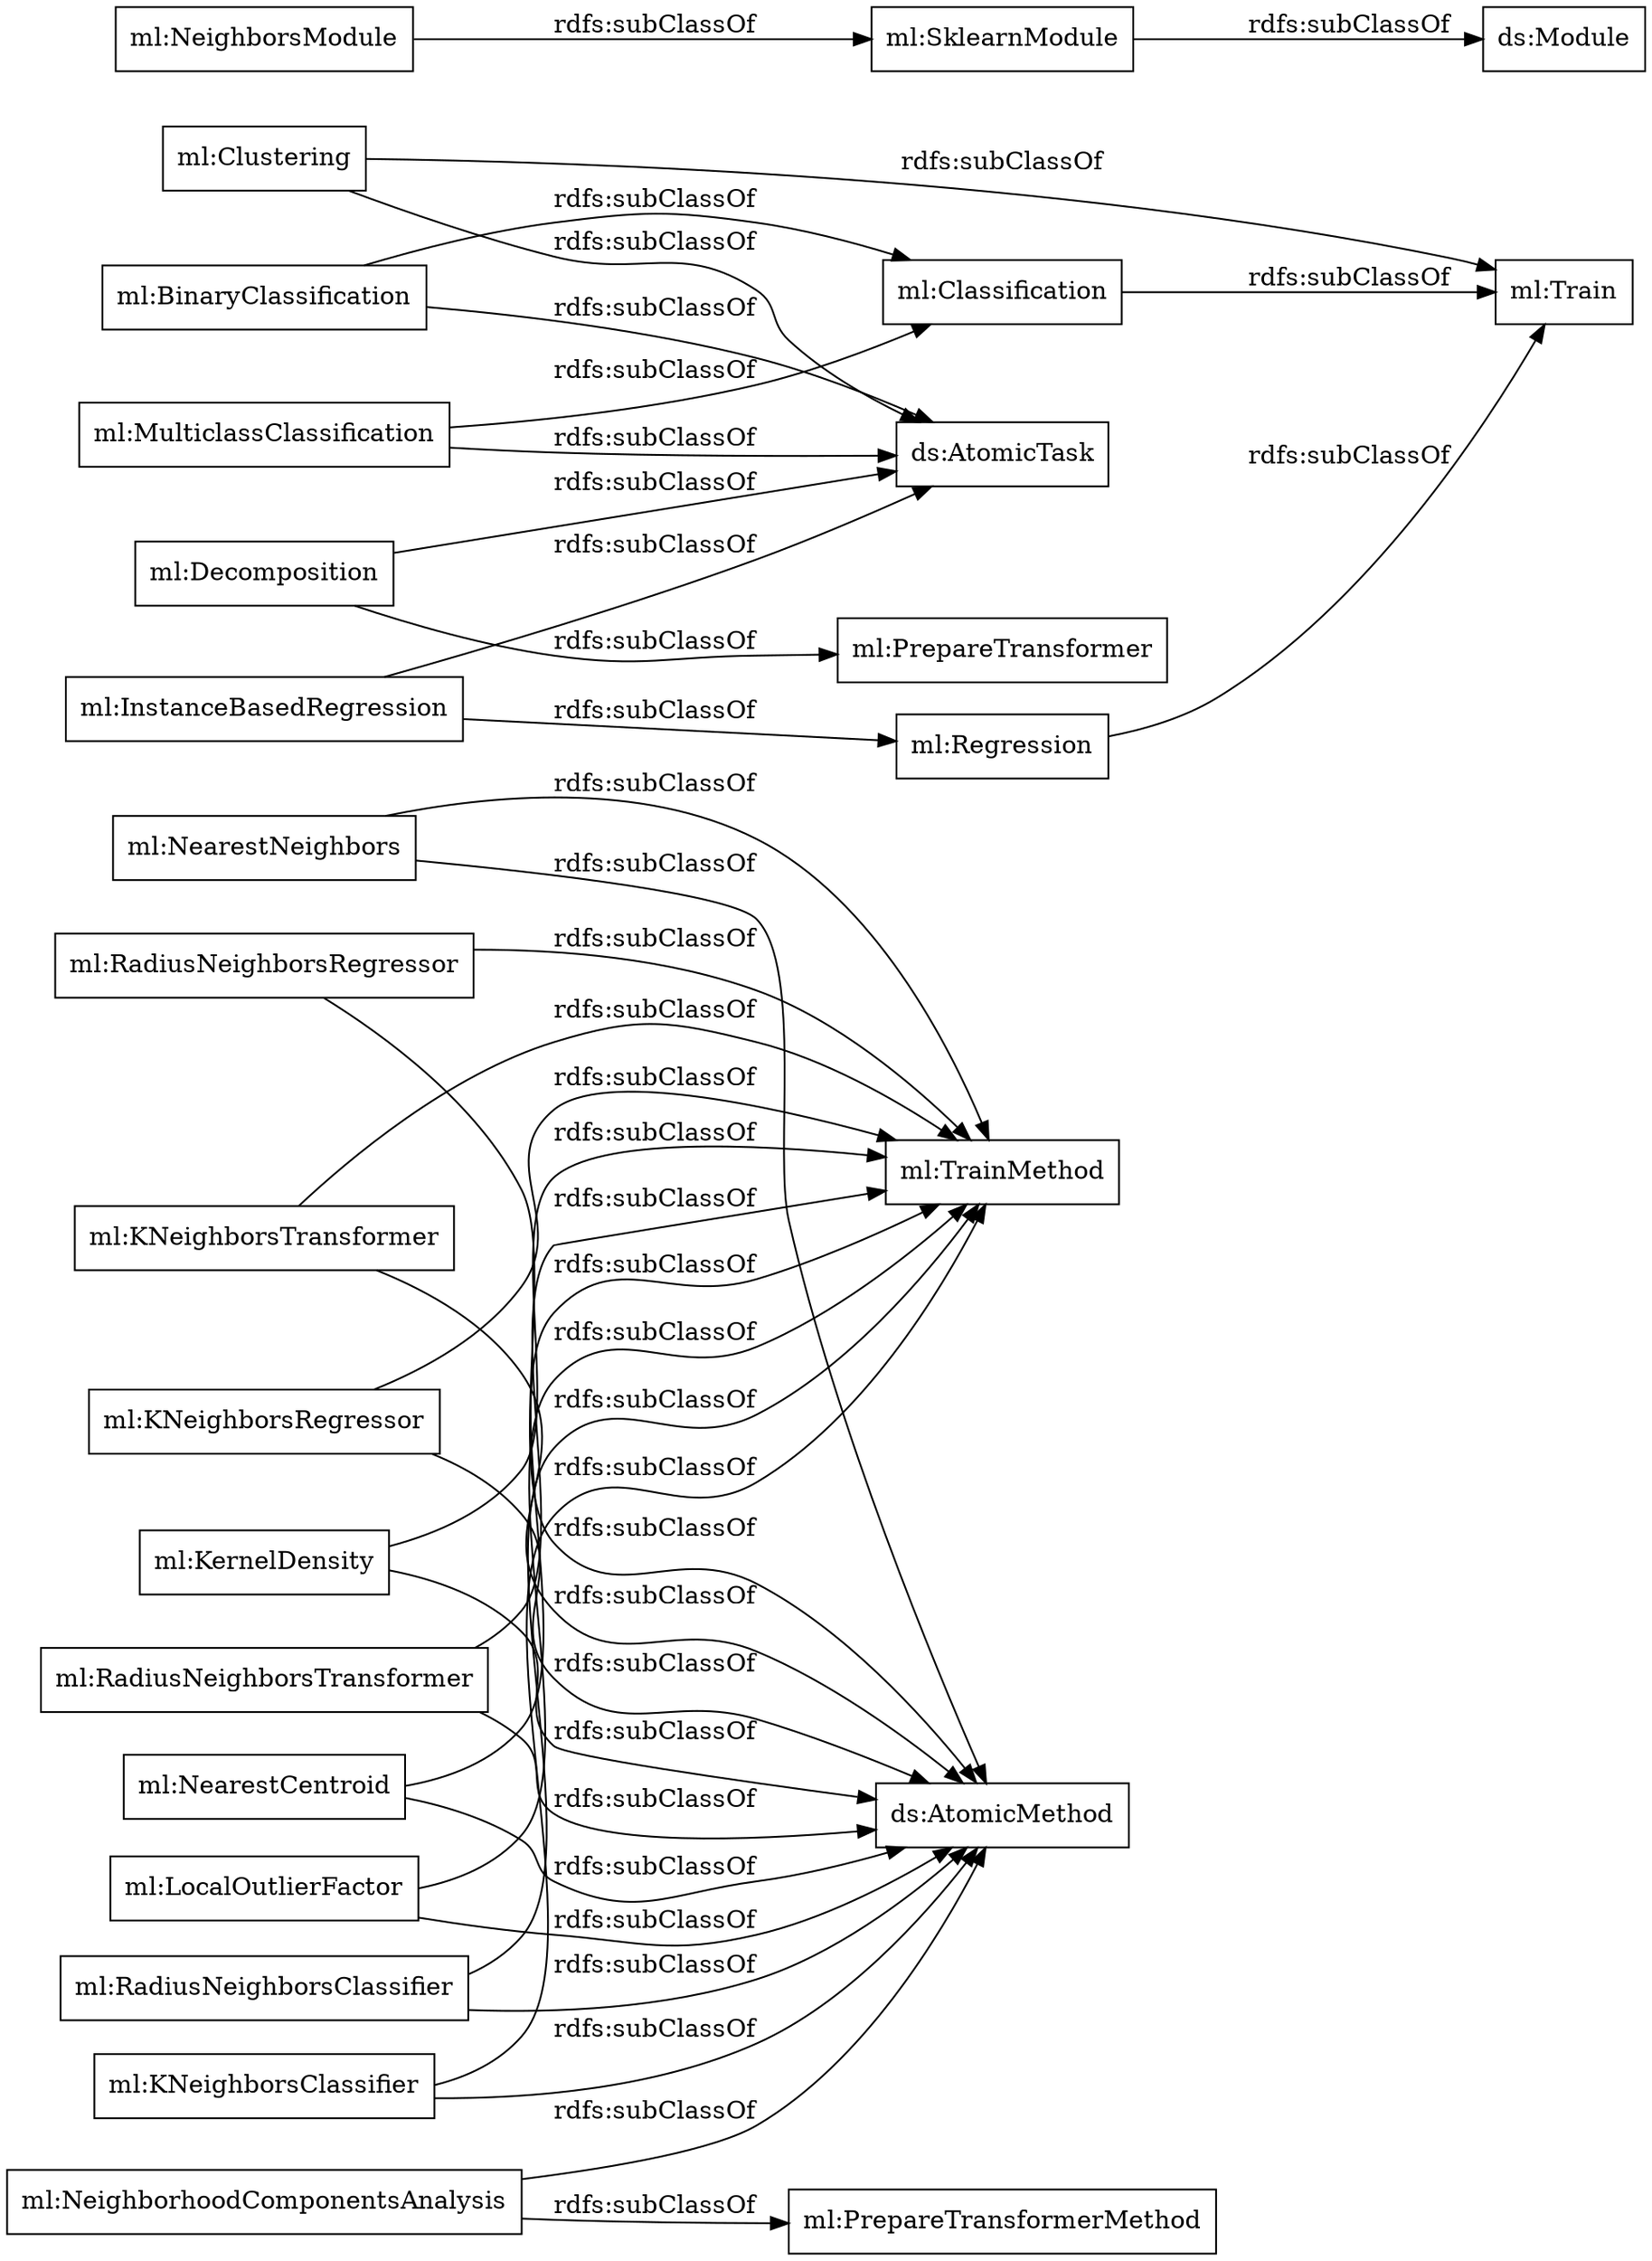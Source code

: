 digraph ar2dtool_diagram { 
rankdir=LR;
size="1000"
node [shape = rectangle, color="black"]; "ml:KernelDensity" "ml:LocalOutlierFactor" "ml:NeighborhoodComponentsAnalysis" "ml:Clustering" "ml:BinaryClassification" "ml:PrepareTransformer" "ml:Classification" "ml:RadiusNeighborsClassifier" "ml:KNeighborsClassifier" "ml:MulticlassClassification" "ml:KNeighborsRegressor" "ml:RadiusNeighborsRegressor" "ml:NearestNeighbors" "ml:Train" "ml:KNeighborsTransformer" "ml:NearestCentroid" "ml:Decomposition" "ml:SklearnModule" "ml:RadiusNeighborsTransformer" "ml:NeighborsModule" "ml:InstanceBasedRegression" "ml:Regression" ; /*classes style*/
	"ml:RadiusNeighborsTransformer" -> "ml:TrainMethod" [ label = "rdfs:subClassOf" ];
	"ml:RadiusNeighborsTransformer" -> "ds:AtomicMethod" [ label = "rdfs:subClassOf" ];
	"ml:NearestCentroid" -> "ml:TrainMethod" [ label = "rdfs:subClassOf" ];
	"ml:NearestCentroid" -> "ds:AtomicMethod" [ label = "rdfs:subClassOf" ];
	"ml:Clustering" -> "ml:Train" [ label = "rdfs:subClassOf" ];
	"ml:Clustering" -> "ds:AtomicTask" [ label = "rdfs:subClassOf" ];
	"ml:BinaryClassification" -> "ml:Classification" [ label = "rdfs:subClassOf" ];
	"ml:BinaryClassification" -> "ds:AtomicTask" [ label = "rdfs:subClassOf" ];
	"ml:Decomposition" -> "ml:PrepareTransformer" [ label = "rdfs:subClassOf" ];
	"ml:Decomposition" -> "ds:AtomicTask" [ label = "rdfs:subClassOf" ];
	"ml:NeighborsModule" -> "ml:SklearnModule" [ label = "rdfs:subClassOf" ];
	"ml:MulticlassClassification" -> "ml:Classification" [ label = "rdfs:subClassOf" ];
	"ml:MulticlassClassification" -> "ds:AtomicTask" [ label = "rdfs:subClassOf" ];
	"ml:KNeighborsTransformer" -> "ml:TrainMethod" [ label = "rdfs:subClassOf" ];
	"ml:KNeighborsTransformer" -> "ds:AtomicMethod" [ label = "rdfs:subClassOf" ];
	"ml:NearestNeighbors" -> "ml:TrainMethod" [ label = "rdfs:subClassOf" ];
	"ml:NearestNeighbors" -> "ds:AtomicMethod" [ label = "rdfs:subClassOf" ];
	"ml:NeighborhoodComponentsAnalysis" -> "ml:PrepareTransformerMethod" [ label = "rdfs:subClassOf" ];
	"ml:NeighborhoodComponentsAnalysis" -> "ds:AtomicMethod" [ label = "rdfs:subClassOf" ];
	"ml:SklearnModule" -> "ds:Module" [ label = "rdfs:subClassOf" ];
	"ml:Regression" -> "ml:Train" [ label = "rdfs:subClassOf" ];
	"ml:LocalOutlierFactor" -> "ml:TrainMethod" [ label = "rdfs:subClassOf" ];
	"ml:LocalOutlierFactor" -> "ds:AtomicMethod" [ label = "rdfs:subClassOf" ];
	"ml:InstanceBasedRegression" -> "ml:Regression" [ label = "rdfs:subClassOf" ];
	"ml:InstanceBasedRegression" -> "ds:AtomicTask" [ label = "rdfs:subClassOf" ];
	"ml:KNeighborsClassifier" -> "ml:TrainMethod" [ label = "rdfs:subClassOf" ];
	"ml:KNeighborsClassifier" -> "ds:AtomicMethod" [ label = "rdfs:subClassOf" ];
	"ml:KNeighborsRegressor" -> "ml:TrainMethod" [ label = "rdfs:subClassOf" ];
	"ml:KNeighborsRegressor" -> "ds:AtomicMethod" [ label = "rdfs:subClassOf" ];
	"ml:RadiusNeighborsRegressor" -> "ml:TrainMethod" [ label = "rdfs:subClassOf" ];
	"ml:RadiusNeighborsRegressor" -> "ds:AtomicMethod" [ label = "rdfs:subClassOf" ];
	"ml:Classification" -> "ml:Train" [ label = "rdfs:subClassOf" ];
	"ml:RadiusNeighborsClassifier" -> "ml:TrainMethod" [ label = "rdfs:subClassOf" ];
	"ml:RadiusNeighborsClassifier" -> "ds:AtomicMethod" [ label = "rdfs:subClassOf" ];
	"ml:KernelDensity" -> "ml:TrainMethod" [ label = "rdfs:subClassOf" ];
	"ml:KernelDensity" -> "ds:AtomicMethod" [ label = "rdfs:subClassOf" ];

}
